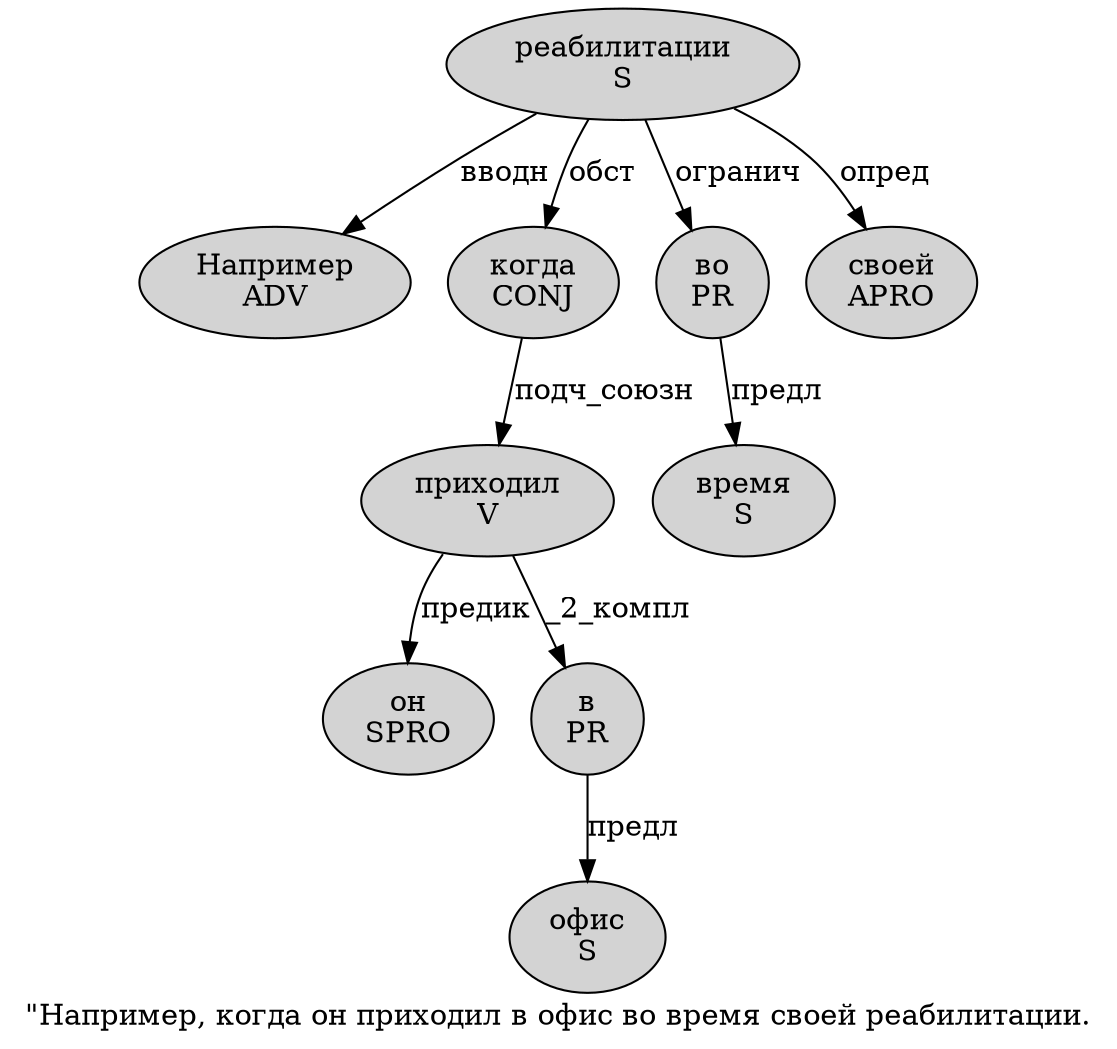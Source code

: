 digraph SENTENCE_748 {
	graph [label="\"Например, когда он приходил в офис во время своей реабилитации."]
	node [style=filled]
		1 [label="Например
ADV" color="" fillcolor=lightgray penwidth=1 shape=ellipse]
		3 [label="когда
CONJ" color="" fillcolor=lightgray penwidth=1 shape=ellipse]
		4 [label="он
SPRO" color="" fillcolor=lightgray penwidth=1 shape=ellipse]
		5 [label="приходил
V" color="" fillcolor=lightgray penwidth=1 shape=ellipse]
		6 [label="в
PR" color="" fillcolor=lightgray penwidth=1 shape=ellipse]
		7 [label="офис
S" color="" fillcolor=lightgray penwidth=1 shape=ellipse]
		8 [label="во
PR" color="" fillcolor=lightgray penwidth=1 shape=ellipse]
		9 [label="время
S" color="" fillcolor=lightgray penwidth=1 shape=ellipse]
		10 [label="своей
APRO" color="" fillcolor=lightgray penwidth=1 shape=ellipse]
		11 [label="реабилитации
S" color="" fillcolor=lightgray penwidth=1 shape=ellipse]
			3 -> 5 [label="подч_союзн"]
			6 -> 7 [label="предл"]
			5 -> 4 [label="предик"]
			5 -> 6 [label="_2_компл"]
			8 -> 9 [label="предл"]
			11 -> 1 [label="вводн"]
			11 -> 3 [label="обст"]
			11 -> 8 [label="огранич"]
			11 -> 10 [label="опред"]
}